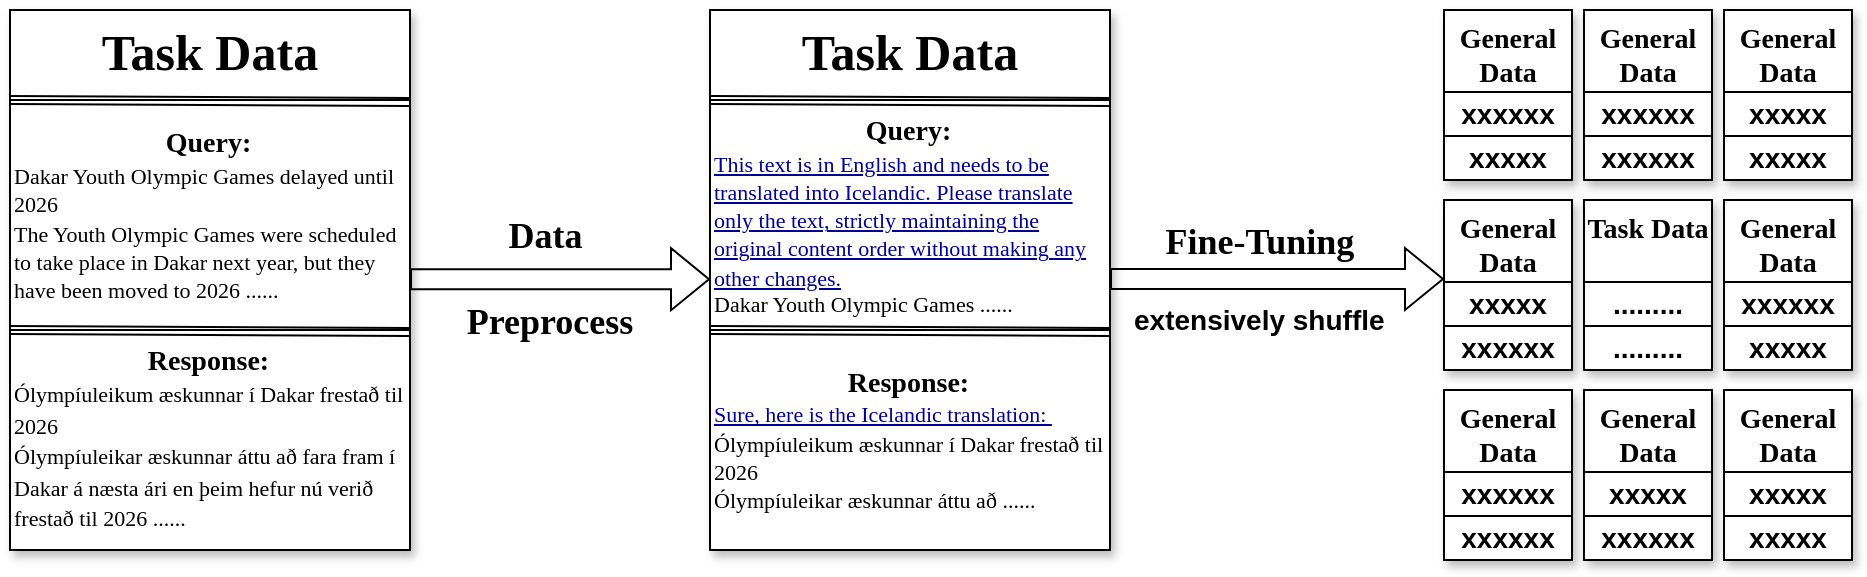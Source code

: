 <mxfile version="24.2.0" type="github">
  <diagram name="第 1 页" id="p_iAi44Ry-NSHgKV5wpp">
    <mxGraphModel dx="1002" dy="569" grid="1" gridSize="10" guides="1" tooltips="1" connect="1" arrows="1" fold="1" page="1" pageScale="1" pageWidth="827" pageHeight="1169" math="0" shadow="0">
      <root>
        <mxCell id="0" />
        <mxCell id="1" parent="0" />
        <mxCell id="bFsspwIS_Gko53YMK19D-13" value="&lt;b style=&quot;font-size: 18px;&quot;&gt;Fine-&lt;/b&gt;&lt;b style=&quot;font-size: 18px;&quot;&gt;Tuning&lt;/b&gt;" style="rounded=0;whiteSpace=wrap;html=1;strokeColor=none;fontFamily=Verdana;fontSize=18;" vertex="1" parent="1">
          <mxGeometry x="630" y="306" width="130" height="20" as="geometry" />
        </mxCell>
        <mxCell id="bFsspwIS_Gko53YMK19D-11" value="&lt;font style=&quot;font-size: 18px;&quot;&gt;&lt;span style=&quot;font-size: 18px;&quot;&gt;Data&amp;nbsp;&lt;/span&gt;&lt;/font&gt;&lt;div style=&quot;font-size: 18px;&quot;&gt;&lt;font style=&quot;font-size: 18px;&quot;&gt;&lt;span style=&quot;font-size: 18px;&quot;&gt;&lt;br style=&quot;font-size: 18px;&quot;&gt;&lt;/span&gt;&lt;/font&gt;&lt;/div&gt;&lt;div style=&quot;font-size: 18px;&quot;&gt;&lt;font style=&quot;font-size: 18px;&quot;&gt;&lt;span style=&quot;font-size: 18px;&quot;&gt;Preprocess&lt;/span&gt;&lt;/font&gt;&lt;/div&gt;" style="rounded=0;whiteSpace=wrap;html=1;strokeColor=none;fontFamily=Tahoma;fontSize=18;fontStyle=1" vertex="1" parent="1">
          <mxGeometry x="280" y="330" width="120" height="10" as="geometry" />
        </mxCell>
        <mxCell id="bFsspwIS_Gko53YMK19D-1" value="&lt;b style=&quot;font-size: 25px;&quot;&gt;&lt;font style=&quot;font-size: 25px; font-style: normal;&quot;&gt;Task Data&lt;/font&gt;&lt;/b&gt;" style="shape=note;size=0;whiteSpace=wrap;html=1;align=center;verticalAlign=top;fontSize=25;fontFamily=Georgia;shadow=1;fontStyle=2;strokeColor=#000000;strokeWidth=1;" vertex="1" parent="1">
          <mxGeometry x="70" y="200" width="200" height="270" as="geometry" />
        </mxCell>
        <mxCell id="bFsspwIS_Gko53YMK19D-2" value="&lt;div style=&quot;text-align: center; font-size: 14px;&quot;&gt;&lt;span style=&quot;background-color: initial;&quot;&gt;&lt;b&gt;&lt;font style=&quot;font-size: 14px;&quot;&gt;Query&lt;/font&gt;:&amp;nbsp;&lt;/b&gt;&lt;/span&gt;&lt;/div&gt;&lt;div style=&quot;font-size: 11px; line-height: 130%;&quot;&gt;&lt;font style=&quot;font-size: 11px;&quot;&gt;Dakar Youth Olympic Games delayed until 2026&lt;/font&gt;&lt;/div&gt;&lt;div style=&quot;font-size: 11px; line-height: 130%;&quot;&gt;&lt;font style=&quot;font-size: 11px;&quot;&gt;The Youth Olympic Games were scheduled to take place in Dakar next year, but they have been moved to 2026 ......&lt;/font&gt;&lt;/div&gt;" style="whiteSpace=wrap;html=1;align=left;fontFamily=Comic Sans MS;textShadow=0;strokeColor=default;strokeWidth=1;verticalAlign=middle;" vertex="1" parent="1">
          <mxGeometry x="70" y="245" width="200" height="115" as="geometry" />
        </mxCell>
        <mxCell id="bFsspwIS_Gko53YMK19D-3" value="&lt;div style=&quot;text-align: center;&quot;&gt;&lt;b style=&quot;font-size: 14px; font-family: &amp;quot;Comic Sans MS&amp;quot;; background-color: initial;&quot;&gt;Response:&amp;nbsp;&lt;/b&gt;&lt;/div&gt;&lt;div style=&quot;line-height: 130%;&quot;&gt;&lt;font face=&quot;Comic Sans MS&quot;&gt;&lt;span style=&quot;font-size: 11px;&quot;&gt;Ólympíuleikum æskunnar í Dakar frestað til 2026&lt;/span&gt;&lt;/font&gt;&lt;/div&gt;&lt;div style=&quot;line-height: 130%;&quot;&gt;&lt;font face=&quot;Comic Sans MS&quot;&gt;&lt;span style=&quot;font-size: 11px;&quot;&gt;Ólympíuleikar æskunnar áttu að fara fram í Dakar á næsta ári en þeim hefur nú verið frestað til 2026 ......&lt;/span&gt;&lt;/font&gt;&lt;br&gt;&lt;/div&gt;" style="whiteSpace=wrap;html=1;align=left;textShadow=0;" vertex="1" parent="1">
          <mxGeometry x="70" y="360" width="200" height="110" as="geometry" />
        </mxCell>
        <mxCell id="bFsspwIS_Gko53YMK19D-4" value="" style="shape=link;html=1;rounded=0;entryX=1;entryY=1;entryDx=0;entryDy=0;strokeColor=default;labelBackgroundColor=#000000;" edge="1" parent="1">
          <mxGeometry width="100" relative="1" as="geometry">
            <mxPoint x="70" y="245" as="sourcePoint" />
            <mxPoint x="270" y="246" as="targetPoint" />
          </mxGeometry>
        </mxCell>
        <mxCell id="bFsspwIS_Gko53YMK19D-5" value="" style="shape=link;html=1;rounded=0;entryX=1;entryY=1;entryDx=0;entryDy=0;strokeColor=default;labelBackgroundColor=#000000;" edge="1" parent="1">
          <mxGeometry width="100" relative="1" as="geometry">
            <mxPoint x="70" y="360" as="sourcePoint" />
            <mxPoint x="270" y="361" as="targetPoint" />
          </mxGeometry>
        </mxCell>
        <mxCell id="bFsspwIS_Gko53YMK19D-8" value="&lt;b style=&quot;font-size: 25px;&quot;&gt;&lt;font style=&quot;font-size: 25px; font-style: normal;&quot;&gt;Task Data&lt;/font&gt;&lt;/b&gt;" style="shape=note;size=0;whiteSpace=wrap;html=1;align=center;verticalAlign=top;fontSize=25;fontFamily=Georgia;shadow=1;fontStyle=2;strokeColor=#000000;strokeWidth=1;" vertex="1" parent="1">
          <mxGeometry x="420" y="200" width="200" height="270" as="geometry" />
        </mxCell>
        <mxCell id="bFsspwIS_Gko53YMK19D-9" value="&lt;div style=&quot;text-align: center; font-size: 11px;&quot;&gt;&lt;span style=&quot;background-color: initial; font-size: 11px;&quot;&gt;&lt;b style=&quot;font-size: 14px;&quot;&gt;&lt;font style=&quot;font-size: 14px;&quot;&gt;&lt;font style=&quot;font-size: 14px;&quot;&gt;Query&lt;/font&gt;:&amp;nbsp;&lt;/font&gt;&lt;/b&gt;&lt;/span&gt;&lt;/div&gt;&lt;div style=&quot;font-size: 11px; line-height: 130%;&quot;&gt;&lt;font color=&quot;#000099&quot; style=&quot;font-size: 11px;&quot;&gt;&lt;span style=&quot;font-size: 11px;&quot;&gt;&lt;u&gt;This text is in English and needs to be translated into Icelandic. Please translate only the text, strictly maintaining the original content order without making any other changes.&lt;/u&gt;&lt;/span&gt;&lt;/font&gt;&lt;/div&gt;&lt;div style=&quot;font-size: 11px;&quot;&gt;&lt;font style=&quot;font-size: 11px;&quot;&gt;Dakar Youth Olympic Games ......&lt;/font&gt;&lt;br style=&quot;font-size: 11px;&quot;&gt;&lt;/div&gt;" style="whiteSpace=wrap;html=1;align=left;fontFamily=Comic Sans MS;textShadow=0;strokeColor=default;strokeWidth=1;verticalAlign=middle;fontSize=11;" vertex="1" parent="1">
          <mxGeometry x="420" y="245" width="200" height="115" as="geometry" />
        </mxCell>
        <mxCell id="bFsspwIS_Gko53YMK19D-10" value="&lt;div style=&quot;text-align: center;&quot;&gt;&lt;b style=&quot;font-size: 14px; font-family: &amp;quot;Comic Sans MS&amp;quot;; background-color: initial;&quot;&gt;Response:&amp;nbsp;&lt;/b&gt;&lt;/div&gt;&lt;div style=&quot;font-size: 11px; line-height: 130%;&quot;&gt;&lt;font color=&quot;#000099&quot; style=&quot;font-size: 11px;&quot; face=&quot;Comic Sans MS&quot;&gt;&lt;u style=&quot;&quot;&gt;Sure, here is the Icelandic translation:&amp;nbsp;&lt;/u&gt;&lt;/font&gt;&lt;div style=&quot;line-height: 130%;&quot;&gt;&lt;font style=&quot;font-size: 11px;&quot; face=&quot;Comic Sans MS&quot;&gt;Ólympíuleikum æskunnar í Dakar frestað til 2026&lt;/font&gt;&lt;/div&gt;&lt;div style=&quot;line-height: 130%;&quot;&gt;&lt;font style=&quot;font-size: 11px;&quot; face=&quot;Comic Sans MS&quot;&gt;Ólympíuleikar æskunnar áttu að ......&lt;/font&gt;&lt;br&gt;&lt;/div&gt;&lt;/div&gt;" style="whiteSpace=wrap;html=1;align=left;textShadow=0;" vertex="1" parent="1">
          <mxGeometry x="420" y="360" width="200" height="110" as="geometry" />
        </mxCell>
        <mxCell id="bFsspwIS_Gko53YMK19D-17" style="edgeStyle=orthogonalEdgeStyle;rounded=0;orthogonalLoop=1;jettySize=auto;html=1;shape=flexArrow;" edge="1" parent="1">
          <mxGeometry relative="1" as="geometry">
            <mxPoint x="420" y="334.58" as="targetPoint" />
            <mxPoint x="270" y="334.58" as="sourcePoint" />
          </mxGeometry>
        </mxCell>
        <mxCell id="bFsspwIS_Gko53YMK19D-18" value="&lt;b style=&quot;font-size: 14px;&quot;&gt;&lt;font style=&quot;font-style: normal; font-size: 14px;&quot;&gt;General&lt;/font&gt;&lt;/b&gt;&lt;div style=&quot;font-size: 14px;&quot;&gt;&lt;span style=&quot;font-style: normal; font-size: 14px;&quot;&gt;&lt;b style=&quot;font-size: 14px;&quot;&gt;&lt;font style=&quot;font-size: 14px;&quot;&gt;Data&lt;/font&gt;&lt;/b&gt;&lt;/span&gt;&lt;/div&gt;" style="shape=note;size=0;whiteSpace=wrap;html=1;align=center;verticalAlign=top;fontSize=14;fontFamily=Georgia;shadow=1;fontStyle=2;strokeColor=#000000;strokeWidth=1;" vertex="1" parent="1">
          <mxGeometry x="787" y="200" width="64" height="85" as="geometry" />
        </mxCell>
        <mxCell id="bFsspwIS_Gko53YMK19D-25" value="&lt;b style=&quot;font-size: 14px;&quot;&gt;&lt;font style=&quot;font-size: 14px; font-style: normal;&quot;&gt;Task Data&lt;/font&gt;&lt;/b&gt;" style="shape=note;size=0;whiteSpace=wrap;html=1;align=center;verticalAlign=top;fontSize=14;fontFamily=Georgia;shadow=1;fontStyle=2;strokeColor=#000000;strokeWidth=1;" vertex="1" parent="1">
          <mxGeometry x="857" y="295" width="64" height="85" as="geometry" />
        </mxCell>
        <mxCell id="bFsspwIS_Gko53YMK19D-29" value="&lt;b style=&quot;font-size: 14px;&quot;&gt;&lt;font style=&quot;font-style: normal; font-size: 14px;&quot;&gt;General&lt;/font&gt;&lt;/b&gt;&lt;div style=&quot;font-size: 14px;&quot;&gt;&lt;span style=&quot;font-style: normal; font-size: 14px;&quot;&gt;&lt;b style=&quot;font-size: 14px;&quot;&gt;&lt;font style=&quot;font-size: 14px;&quot;&gt;Data&lt;/font&gt;&lt;/b&gt;&lt;/span&gt;&lt;/div&gt;" style="shape=note;size=0;whiteSpace=wrap;html=1;align=center;verticalAlign=top;fontSize=14;fontFamily=Georgia;shadow=1;fontStyle=2;strokeColor=#000000;strokeWidth=1;" vertex="1" parent="1">
          <mxGeometry x="857" y="200" width="64" height="85" as="geometry" />
        </mxCell>
        <mxCell id="bFsspwIS_Gko53YMK19D-30" value="&lt;b style=&quot;font-size: 14px;&quot;&gt;&lt;font style=&quot;font-style: normal; font-size: 14px;&quot;&gt;General&lt;/font&gt;&lt;/b&gt;&lt;div style=&quot;font-size: 14px;&quot;&gt;&lt;span style=&quot;font-style: normal; font-size: 14px;&quot;&gt;&lt;b style=&quot;font-size: 14px;&quot;&gt;&lt;font style=&quot;font-size: 14px;&quot;&gt;Data&lt;/font&gt;&lt;/b&gt;&lt;/span&gt;&lt;/div&gt;" style="shape=note;size=0;whiteSpace=wrap;html=1;align=center;verticalAlign=top;fontSize=14;fontFamily=Georgia;shadow=1;fontStyle=2;strokeColor=#000000;strokeWidth=1;" vertex="1" parent="1">
          <mxGeometry x="927" y="200" width="64" height="85" as="geometry" />
        </mxCell>
        <mxCell id="bFsspwIS_Gko53YMK19D-31" value="&lt;b style=&quot;font-size: 14px;&quot;&gt;&lt;font style=&quot;font-style: normal; font-size: 14px;&quot;&gt;General&lt;/font&gt;&lt;/b&gt;&lt;div style=&quot;font-size: 14px;&quot;&gt;&lt;span style=&quot;font-style: normal; font-size: 14px;&quot;&gt;&lt;b style=&quot;font-size: 14px;&quot;&gt;&lt;font style=&quot;font-size: 14px;&quot;&gt;Data&lt;/font&gt;&lt;/b&gt;&lt;/span&gt;&lt;/div&gt;" style="shape=note;size=0;whiteSpace=wrap;html=1;align=center;verticalAlign=top;fontSize=14;fontFamily=Georgia;shadow=1;fontStyle=2;strokeColor=#000000;strokeWidth=1;" vertex="1" parent="1">
          <mxGeometry x="787" y="295" width="64" height="85" as="geometry" />
        </mxCell>
        <mxCell id="bFsspwIS_Gko53YMK19D-32" value="&lt;b style=&quot;font-size: 14px;&quot;&gt;&lt;font style=&quot;font-style: normal; font-size: 14px;&quot;&gt;General&lt;/font&gt;&lt;/b&gt;&lt;div style=&quot;font-size: 14px;&quot;&gt;&lt;span style=&quot;font-style: normal; font-size: 14px;&quot;&gt;&lt;b style=&quot;font-size: 14px;&quot;&gt;&lt;font style=&quot;font-size: 14px;&quot;&gt;Data&lt;/font&gt;&lt;/b&gt;&lt;/span&gt;&lt;/div&gt;" style="shape=note;size=0;whiteSpace=wrap;html=1;align=center;verticalAlign=top;fontSize=14;fontFamily=Georgia;shadow=1;fontStyle=2;strokeColor=#000000;strokeWidth=1;" vertex="1" parent="1">
          <mxGeometry x="927" y="295" width="64" height="85" as="geometry" />
        </mxCell>
        <mxCell id="bFsspwIS_Gko53YMK19D-33" value="&lt;b style=&quot;font-size: 14px;&quot;&gt;&lt;font style=&quot;font-style: normal; font-size: 14px;&quot;&gt;General&lt;/font&gt;&lt;/b&gt;&lt;div style=&quot;font-size: 14px;&quot;&gt;&lt;span style=&quot;font-style: normal; font-size: 14px;&quot;&gt;&lt;b style=&quot;font-size: 14px;&quot;&gt;&lt;font style=&quot;font-size: 14px;&quot;&gt;Data&lt;/font&gt;&lt;/b&gt;&lt;/span&gt;&lt;/div&gt;" style="shape=note;size=0;whiteSpace=wrap;html=1;align=center;verticalAlign=top;fontSize=14;fontFamily=Georgia;shadow=1;fontStyle=2;strokeColor=#000000;strokeWidth=1;" vertex="1" parent="1">
          <mxGeometry x="787" y="390" width="64" height="85" as="geometry" />
        </mxCell>
        <mxCell id="bFsspwIS_Gko53YMK19D-34" value="&lt;b style=&quot;font-size: 14px;&quot;&gt;&lt;font style=&quot;font-style: normal; font-size: 14px;&quot;&gt;General&lt;/font&gt;&lt;/b&gt;&lt;div style=&quot;font-size: 14px;&quot;&gt;&lt;span style=&quot;font-style: normal; font-size: 14px;&quot;&gt;&lt;b style=&quot;font-size: 14px;&quot;&gt;&lt;font style=&quot;font-size: 14px;&quot;&gt;Data&lt;/font&gt;&lt;/b&gt;&lt;/span&gt;&lt;/div&gt;" style="shape=note;size=0;whiteSpace=wrap;html=1;align=center;verticalAlign=top;fontSize=14;fontFamily=Georgia;shadow=1;fontStyle=2;strokeColor=#000000;strokeWidth=1;" vertex="1" parent="1">
          <mxGeometry x="857" y="390" width="64" height="85" as="geometry" />
        </mxCell>
        <mxCell id="bFsspwIS_Gko53YMK19D-35" value="&lt;b style=&quot;font-size: 14px;&quot;&gt;&lt;font style=&quot;font-style: normal; font-size: 14px;&quot;&gt;General&lt;/font&gt;&lt;/b&gt;&lt;div style=&quot;font-size: 14px;&quot;&gt;&lt;span style=&quot;font-style: normal; font-size: 14px;&quot;&gt;&lt;b style=&quot;font-size: 14px;&quot;&gt;&lt;font style=&quot;font-size: 14px;&quot;&gt;Data&lt;/font&gt;&lt;/b&gt;&lt;/span&gt;&lt;/div&gt;" style="shape=note;size=0;whiteSpace=wrap;html=1;align=center;verticalAlign=top;fontSize=14;fontFamily=Georgia;shadow=1;fontStyle=2;strokeColor=#000000;strokeWidth=1;" vertex="1" parent="1">
          <mxGeometry x="927" y="390" width="64" height="85" as="geometry" />
        </mxCell>
        <mxCell id="bFsspwIS_Gko53YMK19D-36" value="&lt;font style=&quot;font-size: 14px;&quot;&gt;xxxxxx&lt;/font&gt;" style="rounded=0;whiteSpace=wrap;html=1;fontStyle=1;fontFamily=Helvetica;" vertex="1" parent="1">
          <mxGeometry x="787" y="241" width="64" height="22" as="geometry" />
        </mxCell>
        <mxCell id="bFsspwIS_Gko53YMK19D-37" value="&lt;b style=&quot;font-size: 14px;&quot;&gt;&lt;font style=&quot;font-size: 14px;&quot;&gt;xxxxx&lt;/font&gt;&lt;/b&gt;" style="rounded=0;whiteSpace=wrap;html=1;fontSize=14;" vertex="1" parent="1">
          <mxGeometry x="787" y="263" width="64" height="22" as="geometry" />
        </mxCell>
        <mxCell id="bFsspwIS_Gko53YMK19D-38" value="&lt;font style=&quot;font-size: 14px;&quot;&gt;xxxxxx&lt;/font&gt;" style="rounded=0;whiteSpace=wrap;html=1;fontStyle=1" vertex="1" parent="1">
          <mxGeometry x="857" y="241" width="64" height="22" as="geometry" />
        </mxCell>
        <mxCell id="bFsspwIS_Gko53YMK19D-39" value="&lt;font style=&quot;font-size: 14px;&quot;&gt;xxxxxx&lt;/font&gt;" style="rounded=0;whiteSpace=wrap;html=1;fontStyle=1" vertex="1" parent="1">
          <mxGeometry x="857" y="263" width="64" height="22" as="geometry" />
        </mxCell>
        <mxCell id="bFsspwIS_Gko53YMK19D-44" value="&lt;font style=&quot;font-size: 14px;&quot;&gt;.........&lt;/font&gt;" style="rounded=0;whiteSpace=wrap;html=1;fontStyle=1" vertex="1" parent="1">
          <mxGeometry x="857" y="358" width="64" height="22" as="geometry" />
        </mxCell>
        <mxCell id="bFsspwIS_Gko53YMK19D-45" value="&lt;font style=&quot;font-size: 14px;&quot;&gt;.........&lt;/font&gt;" style="rounded=0;whiteSpace=wrap;html=1;fontStyle=1" vertex="1" parent="1">
          <mxGeometry x="857" y="336" width="64" height="22" as="geometry" />
        </mxCell>
        <mxCell id="bFsspwIS_Gko53YMK19D-54" value="" style="shape=link;html=1;rounded=0;entryX=1;entryY=1;entryDx=0;entryDy=0;strokeColor=default;labelBackgroundColor=#000000;" edge="1" parent="1">
          <mxGeometry width="100" relative="1" as="geometry">
            <mxPoint x="420" y="245" as="sourcePoint" />
            <mxPoint x="620" y="246" as="targetPoint" />
          </mxGeometry>
        </mxCell>
        <mxCell id="bFsspwIS_Gko53YMK19D-55" value="" style="shape=link;html=1;rounded=0;entryX=1;entryY=1;entryDx=0;entryDy=0;strokeColor=default;labelBackgroundColor=#000000;" edge="1" parent="1">
          <mxGeometry width="100" relative="1" as="geometry">
            <mxPoint x="420" y="360" as="sourcePoint" />
            <mxPoint x="620" y="361" as="targetPoint" />
          </mxGeometry>
        </mxCell>
        <mxCell id="bFsspwIS_Gko53YMK19D-56" value="&lt;b style=&quot;font-size: 14px;&quot;&gt;&lt;font style=&quot;font-size: 14px;&quot;&gt;xxxxx&lt;/font&gt;&lt;/b&gt;" style="rounded=0;whiteSpace=wrap;html=1;fontSize=14;" vertex="1" parent="1">
          <mxGeometry x="927" y="241" width="64" height="22" as="geometry" />
        </mxCell>
        <mxCell id="bFsspwIS_Gko53YMK19D-57" value="&lt;b style=&quot;font-size: 14px;&quot;&gt;&lt;font style=&quot;font-size: 14px;&quot;&gt;xxxxx&lt;/font&gt;&lt;/b&gt;" style="rounded=0;whiteSpace=wrap;html=1;fontSize=14;" vertex="1" parent="1">
          <mxGeometry x="927" y="263" width="64" height="22" as="geometry" />
        </mxCell>
        <mxCell id="bFsspwIS_Gko53YMK19D-59" value="&lt;b style=&quot;font-size: 14px;&quot;&gt;&lt;font style=&quot;font-size: 14px;&quot;&gt;xxxxx&lt;/font&gt;&lt;/b&gt;" style="rounded=0;whiteSpace=wrap;html=1;fontSize=14;" vertex="1" parent="1">
          <mxGeometry x="787" y="336" width="64" height="22" as="geometry" />
        </mxCell>
        <mxCell id="bFsspwIS_Gko53YMK19D-60" value="&lt;b style=&quot;font-size: 14px;&quot;&gt;&lt;font style=&quot;font-size: 14px;&quot;&gt;xxxxx&lt;/font&gt;&lt;/b&gt;" style="rounded=0;whiteSpace=wrap;html=1;fontSize=14;" vertex="1" parent="1">
          <mxGeometry x="857" y="431" width="64" height="22" as="geometry" />
        </mxCell>
        <mxCell id="bFsspwIS_Gko53YMK19D-61" value="&lt;font style=&quot;font-size: 14px;&quot;&gt;xxxxxx&lt;/font&gt;" style="rounded=0;whiteSpace=wrap;html=1;fontStyle=1;fontFamily=Helvetica;" vertex="1" parent="1">
          <mxGeometry x="787" y="358" width="64" height="22" as="geometry" />
        </mxCell>
        <mxCell id="bFsspwIS_Gko53YMK19D-63" value="&lt;font style=&quot;font-size: 14px;&quot;&gt;xxxxxx&lt;/font&gt;" style="rounded=0;whiteSpace=wrap;html=1;fontStyle=1;fontFamily=Helvetica;" vertex="1" parent="1">
          <mxGeometry x="787" y="431" width="64" height="22" as="geometry" />
        </mxCell>
        <mxCell id="bFsspwIS_Gko53YMK19D-64" value="&lt;font style=&quot;font-size: 14px;&quot;&gt;xxxxxx&lt;/font&gt;" style="rounded=0;whiteSpace=wrap;html=1;fontStyle=1;fontFamily=Helvetica;" vertex="1" parent="1">
          <mxGeometry x="787" y="453" width="64" height="22" as="geometry" />
        </mxCell>
        <mxCell id="bFsspwIS_Gko53YMK19D-65" value="&lt;font style=&quot;font-size: 14px;&quot;&gt;xxxxxx&lt;/font&gt;" style="rounded=0;whiteSpace=wrap;html=1;fontStyle=1;fontFamily=Helvetica;" vertex="1" parent="1">
          <mxGeometry x="857" y="453" width="64" height="22" as="geometry" />
        </mxCell>
        <mxCell id="bFsspwIS_Gko53YMK19D-67" value="&lt;b style=&quot;font-size: 14px;&quot;&gt;&lt;font style=&quot;font-size: 14px;&quot;&gt;xxxxx&lt;/font&gt;&lt;/b&gt;" style="rounded=0;whiteSpace=wrap;html=1;fontSize=14;" vertex="1" parent="1">
          <mxGeometry x="927" y="453" width="64" height="22" as="geometry" />
        </mxCell>
        <mxCell id="bFsspwIS_Gko53YMK19D-68" value="&lt;b style=&quot;font-size: 14px;&quot;&gt;&lt;font style=&quot;font-size: 14px;&quot;&gt;xxxxx&lt;/font&gt;&lt;/b&gt;" style="rounded=0;whiteSpace=wrap;html=1;fontSize=14;" vertex="1" parent="1">
          <mxGeometry x="927" y="431" width="64" height="22" as="geometry" />
        </mxCell>
        <mxCell id="bFsspwIS_Gko53YMK19D-69" value="&lt;b style=&quot;font-size: 14px;&quot;&gt;&lt;font style=&quot;font-size: 14px;&quot;&gt;xxxxx&lt;/font&gt;&lt;/b&gt;" style="rounded=0;whiteSpace=wrap;html=1;fontSize=14;" vertex="1" parent="1">
          <mxGeometry x="927" y="358" width="64" height="22" as="geometry" />
        </mxCell>
        <mxCell id="bFsspwIS_Gko53YMK19D-71" value="&lt;font style=&quot;font-size: 14px;&quot;&gt;xxxxxx&lt;/font&gt;" style="rounded=0;whiteSpace=wrap;html=1;fontStyle=1;fontFamily=Helvetica;" vertex="1" parent="1">
          <mxGeometry x="927" y="336" width="64" height="22" as="geometry" />
        </mxCell>
        <mxCell id="bFsspwIS_Gko53YMK19D-72" value="&lt;div style=&quot;font-size: 14px;&quot;&gt;&lt;b style=&quot;font-size: 14px;&quot;&gt;&lt;font style=&quot;font-size: 14px;&quot;&gt;&lt;br style=&quot;font-size: 14px;&quot;&gt;&lt;/font&gt;&lt;/b&gt;&lt;/div&gt;&lt;b style=&quot;font-size: 14px;&quot;&gt;&lt;font style=&quot;font-size: 14px;&quot;&gt;extensively shuffle&lt;/font&gt;&lt;/b&gt;" style="text;whiteSpace=wrap;html=1;fontSize=14;fontFamily=Helvetica;" vertex="1" parent="1">
          <mxGeometry x="630" y="323" width="130" height="48" as="geometry" />
        </mxCell>
        <mxCell id="bFsspwIS_Gko53YMK19D-73" style="edgeStyle=orthogonalEdgeStyle;rounded=0;orthogonalLoop=1;jettySize=auto;html=1;shape=flexArrow;" edge="1" parent="1">
          <mxGeometry relative="1" as="geometry">
            <mxPoint x="787" y="334.5" as="targetPoint" />
            <mxPoint x="620" y="334.5" as="sourcePoint" />
          </mxGeometry>
        </mxCell>
      </root>
    </mxGraphModel>
  </diagram>
</mxfile>
